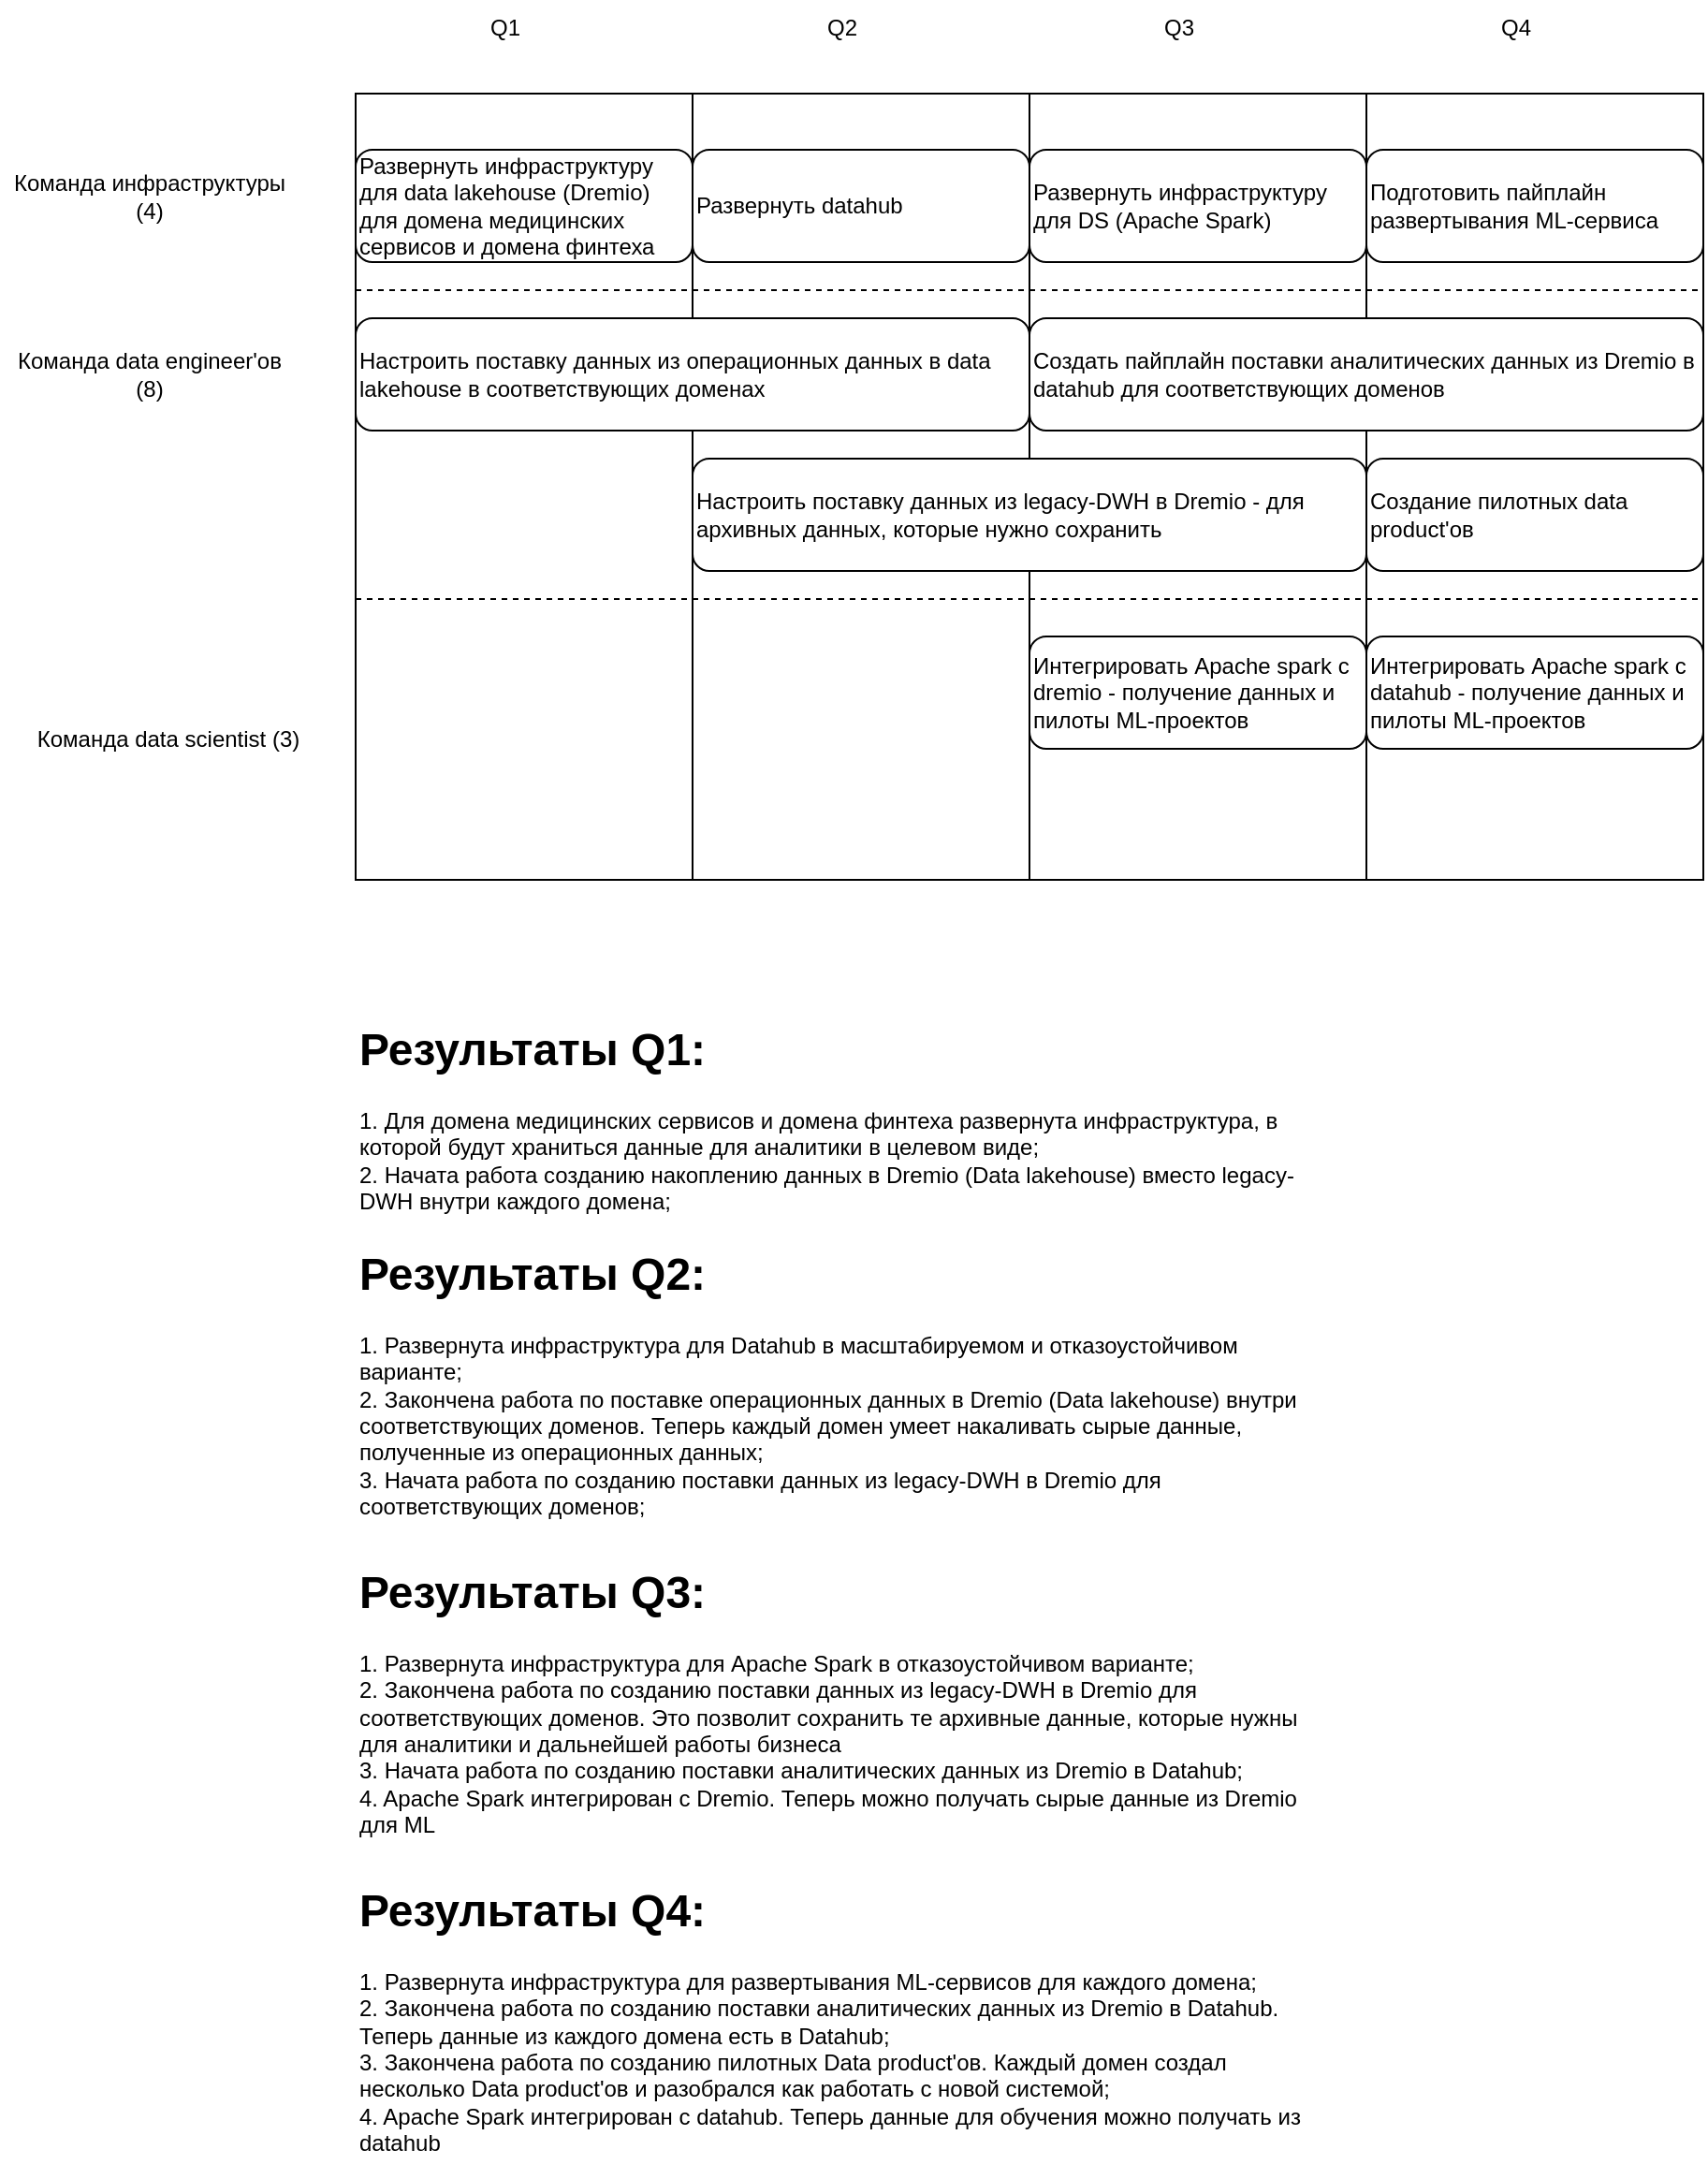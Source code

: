 <mxfile version="24.5.3" type="device">
  <diagram id="51zmUan4mFf6pz3q3UUt" name="exc3.2_3.3">
    <mxGraphModel dx="3009" dy="-1851" grid="1" gridSize="10" guides="1" tooltips="1" connect="1" arrows="1" fold="1" page="1" pageScale="1" pageWidth="827" pageHeight="1169" math="0" shadow="0">
      <root>
        <mxCell id="0" />
        <mxCell id="1" parent="0" />
        <mxCell id="q5P8Pr759PZ-WM4mgRXX-123" value="&lt;h1 style=&quot;margin-top: 0px;&quot;&gt;Результаты Q1:&lt;/h1&gt;&lt;div&gt;1. Для домена медицинских сервисов и домена финтеха развернута инфраструктура, в которой будут храниться данные для аналитики в целевом виде;&lt;/div&gt;&lt;div&gt;2. Начата работа созданию накоплению данных в Dremio (Data lakehouse) вместо legacy-DWH внутри каждого домена;&lt;/div&gt;" style="text;html=1;whiteSpace=wrap;overflow=hidden;rounded=0;" parent="1" vertex="1">
          <mxGeometry x="60" y="4200" width="520" height="140" as="geometry" />
        </mxCell>
        <mxCell id="R4u_XiCmdboSZVw8Royd-1" value="" style="rounded=0;whiteSpace=wrap;html=1;" vertex="1" parent="1">
          <mxGeometry x="60" y="3710" width="180" height="420" as="geometry" />
        </mxCell>
        <mxCell id="R4u_XiCmdboSZVw8Royd-3" value="Q1" style="text;html=1;align=center;verticalAlign=middle;whiteSpace=wrap;rounded=0;" vertex="1" parent="1">
          <mxGeometry x="110" y="3660" width="60" height="30" as="geometry" />
        </mxCell>
        <mxCell id="R4u_XiCmdboSZVw8Royd-4" value="&lt;span style=&quot;&quot;&gt;Развернуть инфраструктуру для data lakehouse (Dremio) для домена медицинских сервисов и домена финтеха&lt;/span&gt;" style="rounded=1;whiteSpace=wrap;html=1;align=left;" vertex="1" parent="1">
          <mxGeometry x="60" y="3740" width="180" height="60" as="geometry" />
        </mxCell>
        <mxCell id="R4u_XiCmdboSZVw8Royd-6" value="" style="rounded=0;whiteSpace=wrap;html=1;" vertex="1" parent="1">
          <mxGeometry x="240" y="3710" width="180" height="420" as="geometry" />
        </mxCell>
        <mxCell id="R4u_XiCmdboSZVw8Royd-7" value="Q2" style="text;html=1;align=center;verticalAlign=middle;whiteSpace=wrap;rounded=0;" vertex="1" parent="1">
          <mxGeometry x="290" y="3660" width="60" height="30" as="geometry" />
        </mxCell>
        <mxCell id="R4u_XiCmdboSZVw8Royd-9" value="" style="rounded=0;whiteSpace=wrap;html=1;" vertex="1" parent="1">
          <mxGeometry x="420" y="3710" width="180" height="420" as="geometry" />
        </mxCell>
        <mxCell id="R4u_XiCmdboSZVw8Royd-10" value="Q3" style="text;html=1;align=center;verticalAlign=middle;whiteSpace=wrap;rounded=0;" vertex="1" parent="1">
          <mxGeometry x="470" y="3660" width="60" height="30" as="geometry" />
        </mxCell>
        <mxCell id="R4u_XiCmdboSZVw8Royd-12" value="" style="rounded=0;whiteSpace=wrap;html=1;" vertex="1" parent="1">
          <mxGeometry x="600" y="3710" width="180" height="420" as="geometry" />
        </mxCell>
        <mxCell id="R4u_XiCmdboSZVw8Royd-13" value="Q4" style="text;html=1;align=center;verticalAlign=middle;whiteSpace=wrap;rounded=0;" vertex="1" parent="1">
          <mxGeometry x="650" y="3660" width="60" height="30" as="geometry" />
        </mxCell>
        <mxCell id="R4u_XiCmdboSZVw8Royd-14" value="Настроить поставку данных из операционных данных в data lakehouse в соответствующих доменах" style="rounded=1;whiteSpace=wrap;html=1;align=left;" vertex="1" parent="1">
          <mxGeometry x="60" y="3830" width="360" height="60" as="geometry" />
        </mxCell>
        <mxCell id="R4u_XiCmdboSZVw8Royd-11" value="Создать пайплайн поставки аналитических данных из Dremio в datahub для соответствующих доменов" style="rounded=1;whiteSpace=wrap;html=1;align=left;" vertex="1" parent="1">
          <mxGeometry x="420" y="3830" width="360" height="60" as="geometry" />
        </mxCell>
        <mxCell id="R4u_XiCmdboSZVw8Royd-5" value="&lt;span style=&quot;&quot;&gt;Развернуть datahub&lt;/span&gt;" style="rounded=1;whiteSpace=wrap;html=1;align=left;" vertex="1" parent="1">
          <mxGeometry x="240" y="3740" width="180" height="60" as="geometry" />
        </mxCell>
        <mxCell id="R4u_XiCmdboSZVw8Royd-15" value="&lt;span style=&quot;&quot;&gt;Развернуть инфраструктуру для DS (Apache Spark)&lt;/span&gt;" style="rounded=1;whiteSpace=wrap;html=1;align=left;" vertex="1" parent="1">
          <mxGeometry x="420" y="3740" width="180" height="60" as="geometry" />
        </mxCell>
        <mxCell id="R4u_XiCmdboSZVw8Royd-16" value="&lt;span style=&quot;&quot;&gt;Подготовить пайплайн развертывания ML-сервиса&lt;/span&gt;" style="rounded=1;whiteSpace=wrap;html=1;align=left;" vertex="1" parent="1">
          <mxGeometry x="600" y="3740" width="180" height="60" as="geometry" />
        </mxCell>
        <mxCell id="R4u_XiCmdboSZVw8Royd-17" value="&lt;span style=&quot;&quot;&gt;Интегрировать Apache spark с datahub - получение данных и пилоты ML-проектов&lt;/span&gt;" style="rounded=1;whiteSpace=wrap;html=1;align=left;" vertex="1" parent="1">
          <mxGeometry x="600" y="4000" width="180" height="60" as="geometry" />
        </mxCell>
        <mxCell id="R4u_XiCmdboSZVw8Royd-18" value="" style="endArrow=none;dashed=1;html=1;rounded=0;exitX=0;exitY=0.25;exitDx=0;exitDy=0;entryX=1;entryY=0.25;entryDx=0;entryDy=0;" edge="1" parent="1" source="R4u_XiCmdboSZVw8Royd-1" target="R4u_XiCmdboSZVw8Royd-12">
          <mxGeometry width="50" height="50" relative="1" as="geometry">
            <mxPoint x="360" y="3900" as="sourcePoint" />
            <mxPoint x="410" y="3850" as="targetPoint" />
          </mxGeometry>
        </mxCell>
        <mxCell id="R4u_XiCmdboSZVw8Royd-19" value="" style="endArrow=none;dashed=1;html=1;rounded=0;exitX=0;exitY=0.25;exitDx=0;exitDy=0;entryX=1;entryY=0.25;entryDx=0;entryDy=0;" edge="1" parent="1">
          <mxGeometry width="50" height="50" relative="1" as="geometry">
            <mxPoint x="60" y="3980" as="sourcePoint" />
            <mxPoint x="780" y="3980" as="targetPoint" />
          </mxGeometry>
        </mxCell>
        <mxCell id="R4u_XiCmdboSZVw8Royd-20" value="Команда инфраструктуры&lt;div&gt;(4)&lt;/div&gt;" style="text;html=1;align=center;verticalAlign=middle;whiteSpace=wrap;rounded=0;" vertex="1" parent="1">
          <mxGeometry x="-130" y="3750" width="160" height="30" as="geometry" />
        </mxCell>
        <mxCell id="R4u_XiCmdboSZVw8Royd-21" value="Команда data engineer&#39;ов&lt;div&gt;(8)&lt;/div&gt;" style="text;html=1;align=center;verticalAlign=middle;whiteSpace=wrap;rounded=0;" vertex="1" parent="1">
          <mxGeometry x="-130" y="3845" width="160" height="30" as="geometry" />
        </mxCell>
        <mxCell id="R4u_XiCmdboSZVw8Royd-22" value="Команда data scientist&amp;nbsp;&lt;span style=&quot;background-color: initial;&quot;&gt;(3)&lt;/span&gt;" style="text;html=1;align=center;verticalAlign=middle;whiteSpace=wrap;rounded=0;" vertex="1" parent="1">
          <mxGeometry x="-120" y="4040" width="160" height="30" as="geometry" />
        </mxCell>
        <mxCell id="R4u_XiCmdboSZVw8Royd-23" value="&lt;h1 style=&quot;margin-top: 0px;&quot;&gt;Результаты Q2:&lt;/h1&gt;&lt;div&gt;1. Развернута инфраструктура для Datahub в масштабируемом и отказоустойчивом варианте;&lt;/div&gt;&lt;div&gt;2. Закончена работа по поставке операционных данных в Dremio (Data lakehouse) внутри соответствующих доменов. Теперь каждый домен умеет накаливать сырые данные, полученные из операционных данных;&lt;/div&gt;&lt;div&gt;3. Начата работа по созданию поставки данных из legacy-DWH в Dremio для соответствующих доменов;&lt;/div&gt;" style="text;html=1;whiteSpace=wrap;overflow=hidden;rounded=0;" vertex="1" parent="1">
          <mxGeometry x="60" y="4320" width="520" height="160" as="geometry" />
        </mxCell>
        <mxCell id="R4u_XiCmdboSZVw8Royd-26" value="&lt;h1 style=&quot;margin-top: 0px;&quot;&gt;Результаты Q3:&lt;/h1&gt;&lt;div&gt;1. Развернута инфраструктура для Apache Spark в отказоустойчивом варианте;&lt;/div&gt;&lt;div&gt;&lt;span style=&quot;background-color: initial;&quot;&gt;2. Закончена&lt;/span&gt;&lt;span style=&quot;background-color: initial;&quot;&gt;&amp;nbsp;работа по созданию поставки данных из legacy-DWH в Dremio для соответствующих доменов. Это позволит сохранить те архивные данные, которые нужны для аналитики и дальнейшей работы бизнеса&lt;/span&gt;&lt;/div&gt;&lt;div&gt;3. Начата работа по созданию поставки аналитических данных из Dremio в Datahub;&lt;/div&gt;&lt;div&gt;4. Apache Spark интегрирован с Dremio. Теперь можно получать сырые данные из Dremio для ML&lt;br&gt;&lt;/div&gt;" style="text;html=1;whiteSpace=wrap;overflow=hidden;rounded=0;" vertex="1" parent="1">
          <mxGeometry x="60" y="4490" width="520" height="160" as="geometry" />
        </mxCell>
        <mxCell id="R4u_XiCmdboSZVw8Royd-27" value="Настроить поставку данных из legacy-DWH в Dremio - для архивных данных, которые нужно сохранить" style="rounded=1;whiteSpace=wrap;html=1;align=left;" vertex="1" parent="1">
          <mxGeometry x="240" y="3905" width="360" height="60" as="geometry" />
        </mxCell>
        <mxCell id="R4u_XiCmdboSZVw8Royd-28" value="Создание пилотных data product&#39;ов" style="rounded=1;whiteSpace=wrap;html=1;align=left;" vertex="1" parent="1">
          <mxGeometry x="600" y="3905" width="180" height="60" as="geometry" />
        </mxCell>
        <mxCell id="R4u_XiCmdboSZVw8Royd-29" value="&lt;h1 style=&quot;margin-top: 0px;&quot;&gt;Результаты Q4:&lt;/h1&gt;&lt;div&gt;1. Развернута инфраструктура для развертывания ML-сервисов для каждого домена;&lt;/div&gt;&lt;div&gt;&lt;span style=&quot;background-color: initial;&quot;&gt;2. Закончена&lt;/span&gt;&lt;span style=&quot;background-color: initial;&quot;&gt;&amp;nbsp;работа по созданию поставки аналитических данных из Dremio в Datahub. Теперь данные из каждого домена есть в Datahub;&lt;/span&gt;&lt;/div&gt;&lt;div&gt;3. Закончена работа по созданию пилотных Data product&#39;ов. Каждый домен создал несколько Data product&#39;ов и разобрался как работать с новой системой;&lt;/div&gt;&lt;div&gt;4. Apache Spark интегрирован с datahub. Теперь данные для обучения можно получать из datahub&lt;/div&gt;" style="text;html=1;whiteSpace=wrap;overflow=hidden;rounded=0;" vertex="1" parent="1">
          <mxGeometry x="60" y="4660" width="520" height="160" as="geometry" />
        </mxCell>
        <mxCell id="R4u_XiCmdboSZVw8Royd-30" value="&lt;span style=&quot;&quot;&gt;Интегрировать Apache spark с dremio - получение данных и пилоты ML-проектов&lt;/span&gt;" style="rounded=1;whiteSpace=wrap;html=1;align=left;" vertex="1" parent="1">
          <mxGeometry x="420" y="4000" width="180" height="60" as="geometry" />
        </mxCell>
      </root>
    </mxGraphModel>
  </diagram>
</mxfile>
